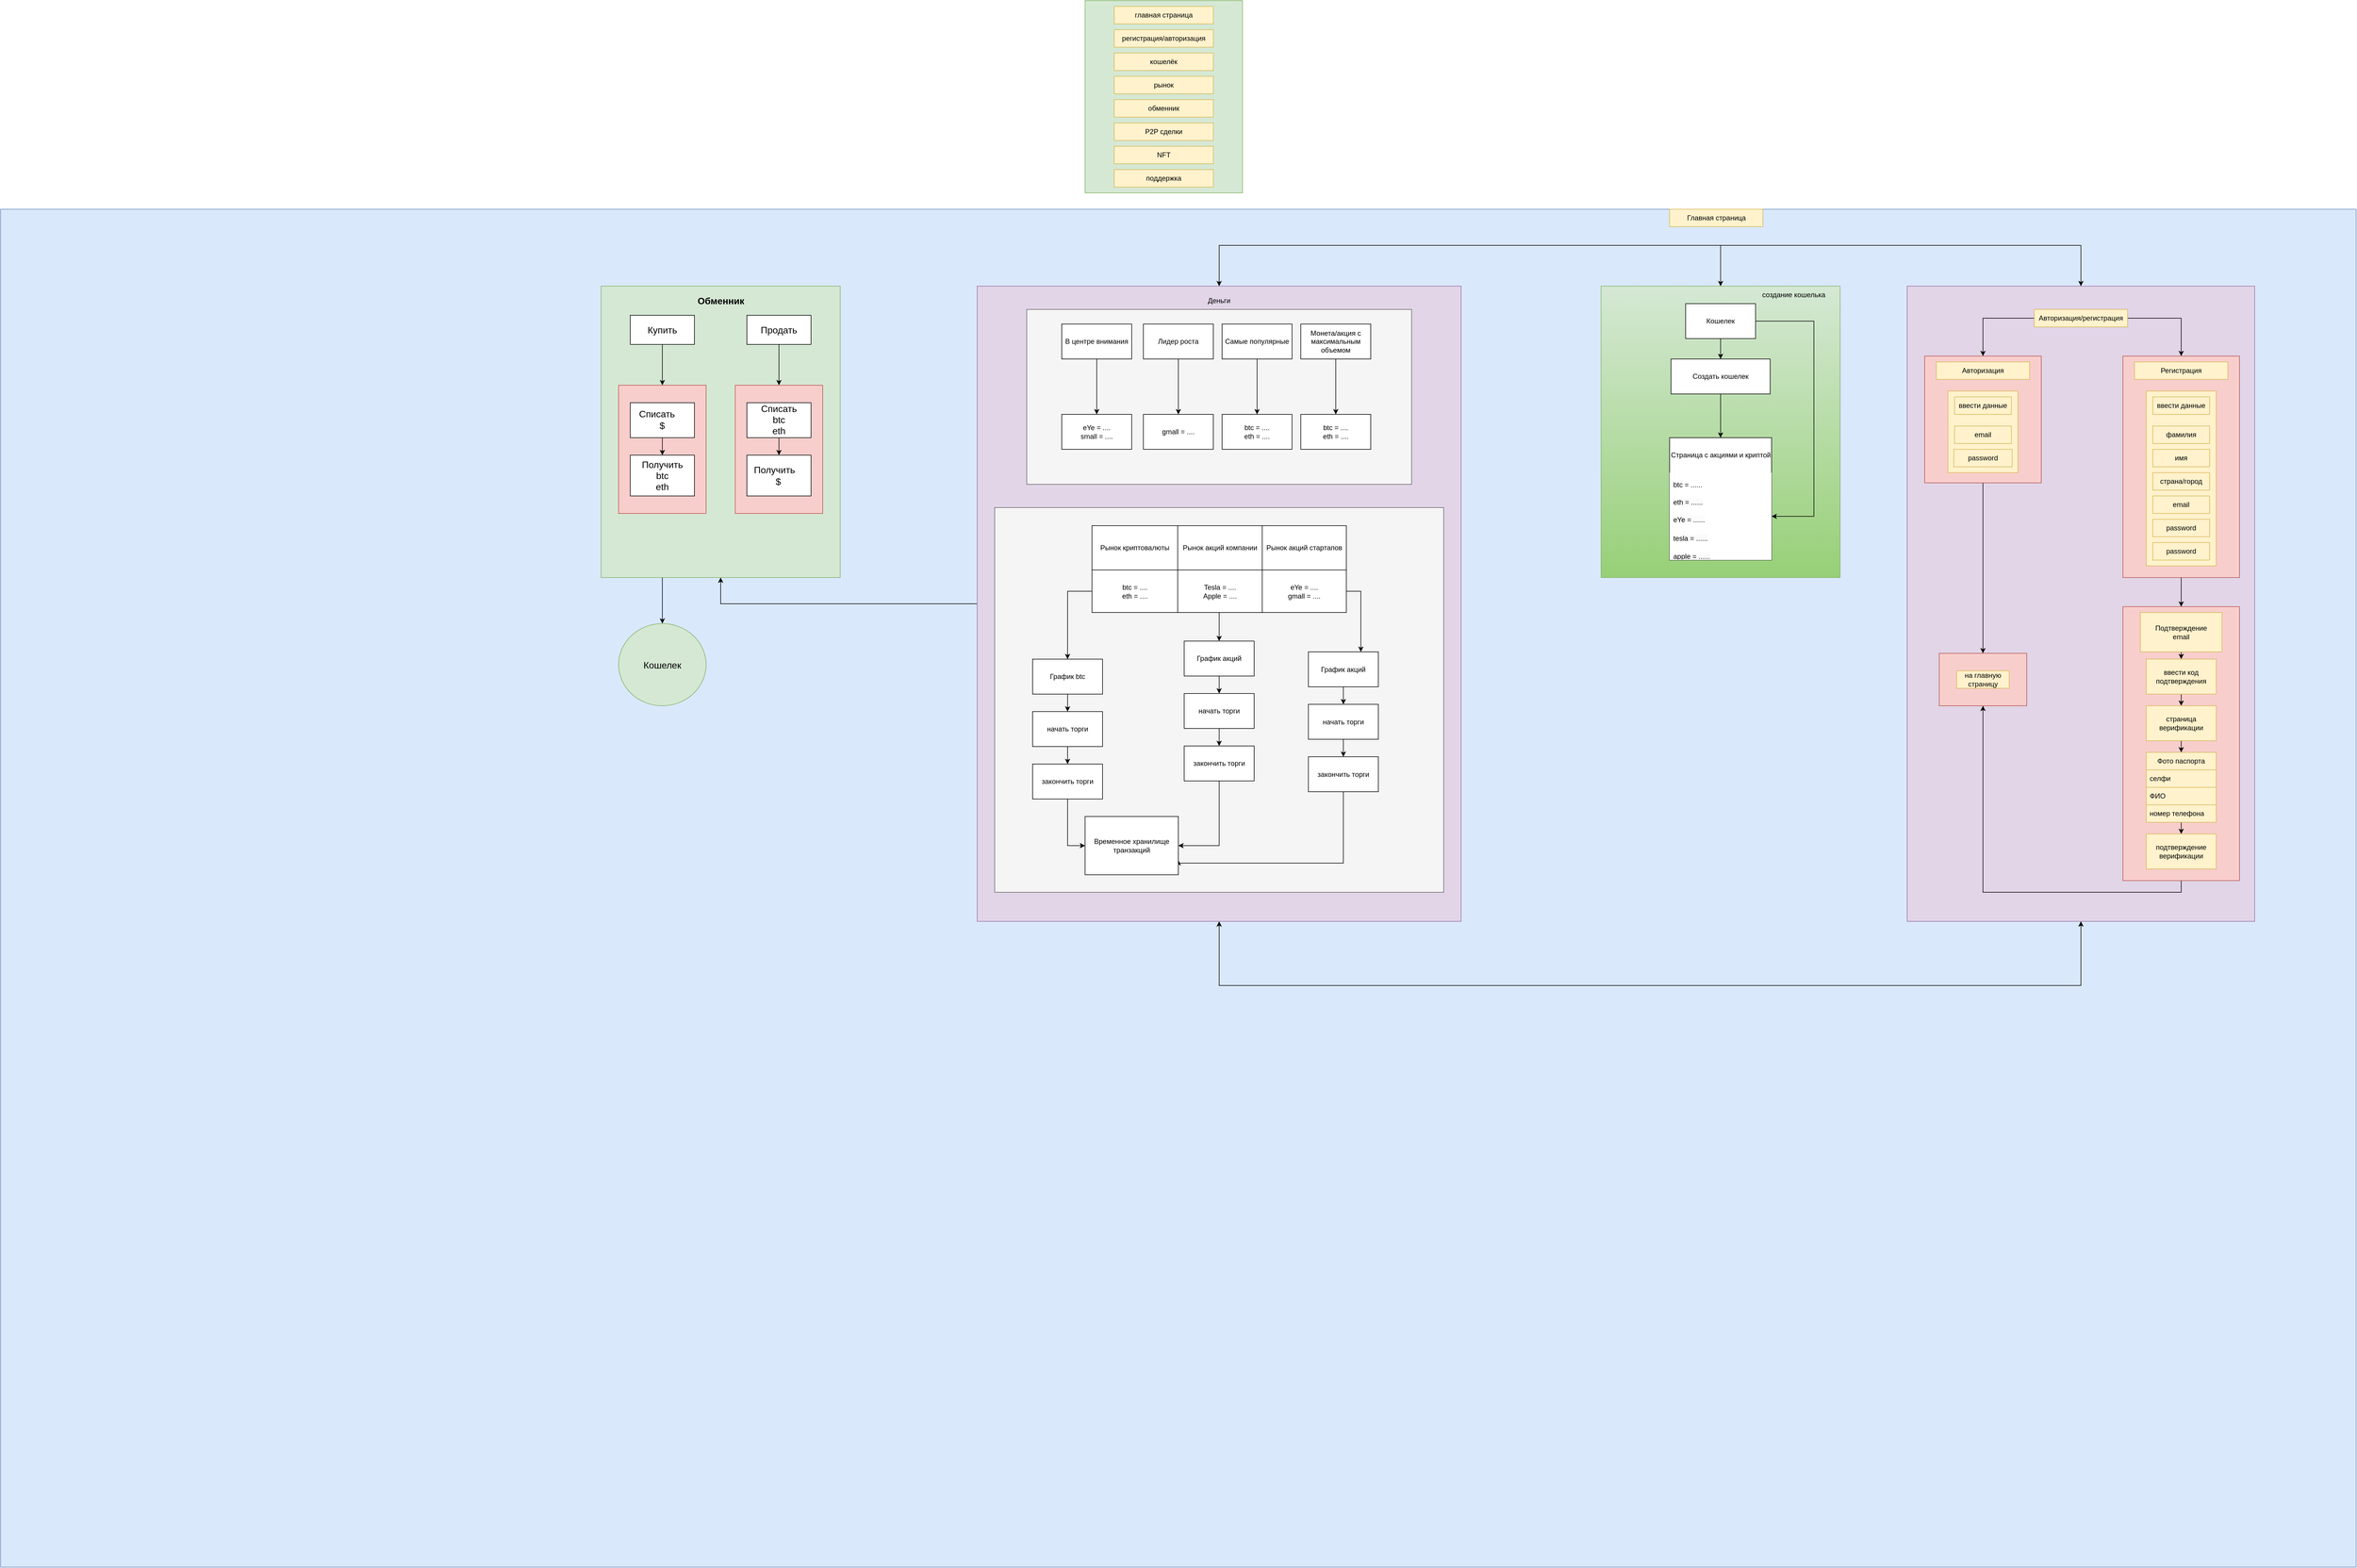 <mxfile version="20.8.3" type="github">
  <diagram id="_3_pIXkezDL_m9sIujSu" name="Страница 1">
    <mxGraphModel dx="3274" dy="1713" grid="1" gridSize="10" guides="1" tooltips="1" connect="1" arrows="1" fold="1" page="1" pageScale="1" pageWidth="827" pageHeight="1169" math="0" shadow="0">
      <root>
        <mxCell id="0" />
        <mxCell id="1" parent="0" />
        <mxCell id="JYF0FqFIY5jHWDaa28IL-1" value="" style="rounded=0;whiteSpace=wrap;html=1;fillColor=#d5e8d4;strokeColor=#82b366;" vertex="1" parent="1">
          <mxGeometry x="30" y="-350" width="270" height="330" as="geometry" />
        </mxCell>
        <mxCell id="JYF0FqFIY5jHWDaa28IL-2" value="" style="rounded=0;whiteSpace=wrap;html=1;fillColor=#fff2cc;strokeColor=#d6b656;" vertex="1" parent="1">
          <mxGeometry x="80" y="-340" width="170" height="30" as="geometry" />
        </mxCell>
        <mxCell id="JYF0FqFIY5jHWDaa28IL-3" value="главная страница" style="text;html=1;align=center;verticalAlign=middle;whiteSpace=wrap;rounded=0;" vertex="1" parent="1">
          <mxGeometry x="110" y="-340" width="110" height="30" as="geometry" />
        </mxCell>
        <mxCell id="JYF0FqFIY5jHWDaa28IL-6" value="" style="rounded=0;whiteSpace=wrap;html=1;fillColor=#fff2cc;strokeColor=#d6b656;" vertex="1" parent="1">
          <mxGeometry x="80" y="-300" width="170" height="30" as="geometry" />
        </mxCell>
        <mxCell id="JYF0FqFIY5jHWDaa28IL-7" value="регистрация/авторизация" style="text;html=1;align=center;verticalAlign=middle;whiteSpace=wrap;rounded=0;" vertex="1" parent="1">
          <mxGeometry x="90" y="-300" width="150" height="30" as="geometry" />
        </mxCell>
        <mxCell id="JYF0FqFIY5jHWDaa28IL-8" value="" style="rounded=0;whiteSpace=wrap;html=1;fillColor=#fff2cc;strokeColor=#d6b656;" vertex="1" parent="1">
          <mxGeometry x="80" y="-260" width="170" height="30" as="geometry" />
        </mxCell>
        <mxCell id="JYF0FqFIY5jHWDaa28IL-9" value="кошелёк" style="text;html=1;align=center;verticalAlign=middle;whiteSpace=wrap;rounded=0;" vertex="1" parent="1">
          <mxGeometry x="110" y="-260" width="110" height="30" as="geometry" />
        </mxCell>
        <mxCell id="JYF0FqFIY5jHWDaa28IL-10" value="" style="rounded=0;whiteSpace=wrap;html=1;fillColor=#fff2cc;strokeColor=#d6b656;" vertex="1" parent="1">
          <mxGeometry x="80" y="-220" width="170" height="30" as="geometry" />
        </mxCell>
        <mxCell id="JYF0FqFIY5jHWDaa28IL-11" value="рынок" style="text;html=1;align=center;verticalAlign=middle;whiteSpace=wrap;rounded=0;" vertex="1" parent="1">
          <mxGeometry x="110" y="-220" width="110" height="30" as="geometry" />
        </mxCell>
        <mxCell id="JYF0FqFIY5jHWDaa28IL-12" value="" style="rounded=0;whiteSpace=wrap;html=1;fillColor=#fff2cc;strokeColor=#d6b656;" vertex="1" parent="1">
          <mxGeometry x="80" y="-180" width="170" height="30" as="geometry" />
        </mxCell>
        <mxCell id="JYF0FqFIY5jHWDaa28IL-13" value="обменник" style="text;html=1;align=center;verticalAlign=middle;whiteSpace=wrap;rounded=0;" vertex="1" parent="1">
          <mxGeometry x="110" y="-180" width="110" height="30" as="geometry" />
        </mxCell>
        <mxCell id="JYF0FqFIY5jHWDaa28IL-14" value="" style="rounded=0;whiteSpace=wrap;html=1;fillColor=#fff2cc;strokeColor=#d6b656;" vertex="1" parent="1">
          <mxGeometry x="80" y="-140" width="170" height="30" as="geometry" />
        </mxCell>
        <mxCell id="JYF0FqFIY5jHWDaa28IL-15" value="P2P сделки" style="text;html=1;align=center;verticalAlign=middle;whiteSpace=wrap;rounded=0;" vertex="1" parent="1">
          <mxGeometry x="110" y="-140" width="110" height="30" as="geometry" />
        </mxCell>
        <mxCell id="JYF0FqFIY5jHWDaa28IL-16" value="" style="rounded=0;whiteSpace=wrap;html=1;fillColor=#fff2cc;strokeColor=#d6b656;" vertex="1" parent="1">
          <mxGeometry x="80" y="-100" width="170" height="30" as="geometry" />
        </mxCell>
        <mxCell id="JYF0FqFIY5jHWDaa28IL-17" value="NFT" style="text;html=1;align=center;verticalAlign=middle;whiteSpace=wrap;rounded=0;" vertex="1" parent="1">
          <mxGeometry x="110" y="-100" width="110" height="30" as="geometry" />
        </mxCell>
        <mxCell id="JYF0FqFIY5jHWDaa28IL-18" value="" style="rounded=0;whiteSpace=wrap;html=1;fillColor=#fff2cc;strokeColor=#d6b656;" vertex="1" parent="1">
          <mxGeometry x="80" y="-60" width="170" height="30" as="geometry" />
        </mxCell>
        <mxCell id="JYF0FqFIY5jHWDaa28IL-19" value="поддержка" style="text;html=1;align=center;verticalAlign=middle;whiteSpace=wrap;rounded=0;" vertex="1" parent="1">
          <mxGeometry x="110" y="-60" width="110" height="30" as="geometry" />
        </mxCell>
        <mxCell id="JYF0FqFIY5jHWDaa28IL-20" value="" style="rounded=0;whiteSpace=wrap;html=1;fillColor=#dae8fc;strokeColor=#6c8ebf;movable=1;resizable=1;rotatable=1;deletable=1;editable=1;connectable=1;" vertex="1" parent="1">
          <mxGeometry x="-1830" y="8" width="4040" height="2330" as="geometry" />
        </mxCell>
        <mxCell id="JYF0FqFIY5jHWDaa28IL-21" value="Главная страница" style="text;html=1;strokeColor=#d6b656;fillColor=#fff2cc;align=center;verticalAlign=middle;whiteSpace=wrap;rounded=0;" vertex="1" parent="1">
          <mxGeometry x="1032.5" y="8" width="160" height="30" as="geometry" />
        </mxCell>
        <mxCell id="JYF0FqFIY5jHWDaa28IL-171" style="edgeStyle=orthogonalEdgeStyle;rounded=0;orthogonalLoop=1;jettySize=auto;html=1;entryX=0.5;entryY=1;entryDx=0;entryDy=0;exitX=0.5;exitY=1;exitDx=0;exitDy=0;" edge="1" parent="1" source="JYF0FqFIY5jHWDaa28IL-22" target="JYF0FqFIY5jHWDaa28IL-105">
          <mxGeometry relative="1" as="geometry">
            <Array as="points">
              <mxPoint x="1738" y="1340" />
              <mxPoint x="260" y="1340" />
            </Array>
          </mxGeometry>
        </mxCell>
        <mxCell id="JYF0FqFIY5jHWDaa28IL-22" value="" style="rounded=0;whiteSpace=wrap;html=1;fillColor=#e1d5e7;strokeColor=#9673a6;" vertex="1" parent="1">
          <mxGeometry x="1440" y="140" width="596" height="1090" as="geometry" />
        </mxCell>
        <mxCell id="JYF0FqFIY5jHWDaa28IL-32" style="edgeStyle=orthogonalEdgeStyle;rounded=0;orthogonalLoop=1;jettySize=auto;html=1;exitX=0;exitY=0.5;exitDx=0;exitDy=0;" edge="1" parent="1" source="JYF0FqFIY5jHWDaa28IL-23" target="JYF0FqFIY5jHWDaa28IL-24">
          <mxGeometry relative="1" as="geometry" />
        </mxCell>
        <mxCell id="JYF0FqFIY5jHWDaa28IL-47" style="edgeStyle=orthogonalEdgeStyle;rounded=0;orthogonalLoop=1;jettySize=auto;html=1;entryX=0.5;entryY=0;entryDx=0;entryDy=0;exitX=1;exitY=0.5;exitDx=0;exitDy=0;" edge="1" parent="1" source="JYF0FqFIY5jHWDaa28IL-23" target="JYF0FqFIY5jHWDaa28IL-36">
          <mxGeometry relative="1" as="geometry" />
        </mxCell>
        <mxCell id="JYF0FqFIY5jHWDaa28IL-23" value="Авторизация/регистрация" style="text;html=1;strokeColor=#d6b656;fillColor=#fff2cc;align=center;verticalAlign=middle;whiteSpace=wrap;rounded=0;" vertex="1" parent="1">
          <mxGeometry x="1658" y="180" width="160" height="30" as="geometry" />
        </mxCell>
        <mxCell id="JYF0FqFIY5jHWDaa28IL-31" value="" style="edgeStyle=orthogonalEdgeStyle;rounded=0;orthogonalLoop=1;jettySize=auto;html=1;" edge="1" parent="1" source="JYF0FqFIY5jHWDaa28IL-24" target="JYF0FqFIY5jHWDaa28IL-28">
          <mxGeometry relative="1" as="geometry" />
        </mxCell>
        <mxCell id="JYF0FqFIY5jHWDaa28IL-24" value="" style="rounded=0;whiteSpace=wrap;html=1;fillColor=#f8cecc;strokeColor=#b85450;" vertex="1" parent="1">
          <mxGeometry x="1470" y="260" width="200" height="217.5" as="geometry" />
        </mxCell>
        <mxCell id="JYF0FqFIY5jHWDaa28IL-25" value="Авторизация" style="text;html=1;strokeColor=#d6b656;fillColor=#fff2cc;align=center;verticalAlign=middle;whiteSpace=wrap;rounded=0;" vertex="1" parent="1">
          <mxGeometry x="1490" y="270" width="160" height="30" as="geometry" />
        </mxCell>
        <mxCell id="JYF0FqFIY5jHWDaa28IL-28" value="" style="rounded=0;whiteSpace=wrap;html=1;fillColor=#f8cecc;strokeColor=#b85450;" vertex="1" parent="1">
          <mxGeometry x="1495" y="770" width="150" height="90" as="geometry" />
        </mxCell>
        <mxCell id="JYF0FqFIY5jHWDaa28IL-30" value="на главную страницу" style="text;html=1;strokeColor=#d6b656;fillColor=#fff2cc;align=center;verticalAlign=middle;whiteSpace=wrap;rounded=0;" vertex="1" parent="1">
          <mxGeometry x="1525" y="800" width="90" height="30" as="geometry" />
        </mxCell>
        <mxCell id="JYF0FqFIY5jHWDaa28IL-33" value="" style="rounded=0;whiteSpace=wrap;html=1;fillColor=#fff2cc;strokeColor=#d6b656;" vertex="1" parent="1">
          <mxGeometry x="1510" y="320" width="120" height="140" as="geometry" />
        </mxCell>
        <mxCell id="JYF0FqFIY5jHWDaa28IL-26" value="email" style="text;html=1;strokeColor=#d6b656;fillColor=#fff2cc;align=center;verticalAlign=middle;whiteSpace=wrap;rounded=0;" vertex="1" parent="1">
          <mxGeometry x="1521.25" y="380" width="97.5" height="30" as="geometry" />
        </mxCell>
        <mxCell id="JYF0FqFIY5jHWDaa28IL-27" value="password" style="text;html=1;strokeColor=#d6b656;fillColor=#fff2cc;align=center;verticalAlign=middle;whiteSpace=wrap;rounded=0;" vertex="1" parent="1">
          <mxGeometry x="1520" y="420" width="100" height="30" as="geometry" />
        </mxCell>
        <mxCell id="JYF0FqFIY5jHWDaa28IL-34" value="ввести данные" style="text;html=1;strokeColor=#d6b656;fillColor=#fff2cc;align=center;verticalAlign=middle;whiteSpace=wrap;rounded=0;" vertex="1" parent="1">
          <mxGeometry x="1521.25" y="330" width="97.5" height="30" as="geometry" />
        </mxCell>
        <mxCell id="JYF0FqFIY5jHWDaa28IL-46" style="edgeStyle=orthogonalEdgeStyle;rounded=0;orthogonalLoop=1;jettySize=auto;html=1;entryX=0.5;entryY=0;entryDx=0;entryDy=0;exitX=0.5;exitY=1;exitDx=0;exitDy=0;" edge="1" parent="1" source="JYF0FqFIY5jHWDaa28IL-36" target="JYF0FqFIY5jHWDaa28IL-49">
          <mxGeometry relative="1" as="geometry">
            <mxPoint x="1800" y="450" as="sourcePoint" />
          </mxGeometry>
        </mxCell>
        <mxCell id="JYF0FqFIY5jHWDaa28IL-36" value="" style="rounded=0;whiteSpace=wrap;html=1;fillColor=#f8cecc;strokeColor=#b85450;" vertex="1" parent="1">
          <mxGeometry x="1810" y="260" width="200" height="380" as="geometry" />
        </mxCell>
        <mxCell id="JYF0FqFIY5jHWDaa28IL-37" value="Регистрация" style="text;html=1;strokeColor=#d6b656;fillColor=#fff2cc;align=center;verticalAlign=middle;whiteSpace=wrap;rounded=0;" vertex="1" parent="1">
          <mxGeometry x="1830" y="270" width="160" height="30" as="geometry" />
        </mxCell>
        <mxCell id="JYF0FqFIY5jHWDaa28IL-38" value="" style="rounded=0;whiteSpace=wrap;html=1;fillColor=#fff2cc;strokeColor=#d6b656;" vertex="1" parent="1">
          <mxGeometry x="1850" y="320" width="120" height="300" as="geometry" />
        </mxCell>
        <mxCell id="JYF0FqFIY5jHWDaa28IL-39" value="ввести данные" style="text;html=1;strokeColor=#d6b656;fillColor=#fff2cc;align=center;verticalAlign=middle;whiteSpace=wrap;rounded=0;" vertex="1" parent="1">
          <mxGeometry x="1861.25" y="330" width="97.5" height="30" as="geometry" />
        </mxCell>
        <mxCell id="JYF0FqFIY5jHWDaa28IL-40" value="фамилия" style="text;html=1;strokeColor=#d6b656;fillColor=#fff2cc;align=center;verticalAlign=middle;whiteSpace=wrap;rounded=0;" vertex="1" parent="1">
          <mxGeometry x="1861.25" y="380" width="97.5" height="30" as="geometry" />
        </mxCell>
        <mxCell id="JYF0FqFIY5jHWDaa28IL-41" value="имя" style="text;html=1;strokeColor=#d6b656;fillColor=#fff2cc;align=center;verticalAlign=middle;whiteSpace=wrap;rounded=0;" vertex="1" parent="1">
          <mxGeometry x="1861.25" y="420" width="97.5" height="30" as="geometry" />
        </mxCell>
        <mxCell id="JYF0FqFIY5jHWDaa28IL-42" value="страна/город" style="text;html=1;strokeColor=#d6b656;fillColor=#fff2cc;align=center;verticalAlign=middle;whiteSpace=wrap;rounded=0;" vertex="1" parent="1">
          <mxGeometry x="1861.25" y="460" width="97.5" height="30" as="geometry" />
        </mxCell>
        <mxCell id="JYF0FqFIY5jHWDaa28IL-43" value="email" style="text;html=1;strokeColor=#d6b656;fillColor=#fff2cc;align=center;verticalAlign=middle;whiteSpace=wrap;rounded=0;" vertex="1" parent="1">
          <mxGeometry x="1861.25" y="500" width="97.5" height="30" as="geometry" />
        </mxCell>
        <mxCell id="JYF0FqFIY5jHWDaa28IL-44" value="password" style="text;html=1;strokeColor=#d6b656;fillColor=#fff2cc;align=center;verticalAlign=middle;whiteSpace=wrap;rounded=0;" vertex="1" parent="1">
          <mxGeometry x="1861.25" y="540" width="97.5" height="30" as="geometry" />
        </mxCell>
        <mxCell id="JYF0FqFIY5jHWDaa28IL-45" value="password" style="text;html=1;strokeColor=#d6b656;fillColor=#fff2cc;align=center;verticalAlign=middle;whiteSpace=wrap;rounded=0;" vertex="1" parent="1">
          <mxGeometry x="1861.25" y="580" width="97.5" height="30" as="geometry" />
        </mxCell>
        <mxCell id="JYF0FqFIY5jHWDaa28IL-48" style="edgeStyle=orthogonalEdgeStyle;rounded=0;orthogonalLoop=1;jettySize=auto;html=1;exitX=0.5;exitY=0;exitDx=0;exitDy=0;" edge="1" parent="1" source="JYF0FqFIY5jHWDaa28IL-70">
          <mxGeometry relative="1" as="geometry">
            <mxPoint x="1738" y="140" as="targetPoint" />
            <Array as="points">
              <mxPoint x="1120" y="70" />
              <mxPoint x="1738" y="70" />
            </Array>
          </mxGeometry>
        </mxCell>
        <mxCell id="JYF0FqFIY5jHWDaa28IL-67" style="edgeStyle=orthogonalEdgeStyle;rounded=0;orthogonalLoop=1;jettySize=auto;html=1;exitX=0.5;exitY=1;exitDx=0;exitDy=0;entryX=0.5;entryY=1;entryDx=0;entryDy=0;" edge="1" parent="1" source="JYF0FqFIY5jHWDaa28IL-49" target="JYF0FqFIY5jHWDaa28IL-28">
          <mxGeometry relative="1" as="geometry" />
        </mxCell>
        <mxCell id="JYF0FqFIY5jHWDaa28IL-49" value="" style="rounded=0;whiteSpace=wrap;html=1;fillColor=#f8cecc;strokeColor=#b85450;" vertex="1" parent="1">
          <mxGeometry x="1810" y="690" width="200" height="470" as="geometry" />
        </mxCell>
        <mxCell id="JYF0FqFIY5jHWDaa28IL-56" style="edgeStyle=orthogonalEdgeStyle;rounded=0;orthogonalLoop=1;jettySize=auto;html=1;exitX=0.5;exitY=1;exitDx=0;exitDy=0;entryX=0.5;entryY=0;entryDx=0;entryDy=0;" edge="1" parent="1" source="JYF0FqFIY5jHWDaa28IL-50" target="JYF0FqFIY5jHWDaa28IL-52">
          <mxGeometry relative="1" as="geometry" />
        </mxCell>
        <mxCell id="JYF0FqFIY5jHWDaa28IL-50" value="" style="rounded=0;whiteSpace=wrap;html=1;fillColor=#fff2cc;strokeColor=#d6b656;" vertex="1" parent="1">
          <mxGeometry x="1840" y="700" width="140" height="67.5" as="geometry" />
        </mxCell>
        <mxCell id="JYF0FqFIY5jHWDaa28IL-57" style="edgeStyle=orthogonalEdgeStyle;rounded=0;orthogonalLoop=1;jettySize=auto;html=1;exitX=0.5;exitY=1;exitDx=0;exitDy=0;entryX=0.5;entryY=0;entryDx=0;entryDy=0;" edge="1" parent="1" source="JYF0FqFIY5jHWDaa28IL-52" target="JYF0FqFIY5jHWDaa28IL-53">
          <mxGeometry relative="1" as="geometry" />
        </mxCell>
        <mxCell id="JYF0FqFIY5jHWDaa28IL-52" value="ввести код подтверждения" style="rounded=0;whiteSpace=wrap;html=1;fillColor=#fff2cc;strokeColor=#d6b656;" vertex="1" parent="1">
          <mxGeometry x="1850" y="780" width="120" height="60" as="geometry" />
        </mxCell>
        <mxCell id="JYF0FqFIY5jHWDaa28IL-63" style="edgeStyle=orthogonalEdgeStyle;rounded=0;orthogonalLoop=1;jettySize=auto;html=1;exitX=0.5;exitY=1;exitDx=0;exitDy=0;entryX=0.5;entryY=0;entryDx=0;entryDy=0;" edge="1" parent="1" source="JYF0FqFIY5jHWDaa28IL-53">
          <mxGeometry relative="1" as="geometry">
            <mxPoint x="1910" y="940" as="targetPoint" />
          </mxGeometry>
        </mxCell>
        <mxCell id="JYF0FqFIY5jHWDaa28IL-53" value="страница верификации" style="rounded=0;whiteSpace=wrap;html=1;fillColor=#fff2cc;strokeColor=#d6b656;" vertex="1" parent="1">
          <mxGeometry x="1850" y="860" width="120" height="60" as="geometry" />
        </mxCell>
        <mxCell id="JYF0FqFIY5jHWDaa28IL-54" value="Подтверждение email" style="text;html=1;strokeColor=none;fillColor=none;align=center;verticalAlign=middle;whiteSpace=wrap;rounded=0;" vertex="1" parent="1">
          <mxGeometry x="1880" y="719" width="60" height="30" as="geometry" />
        </mxCell>
        <mxCell id="JYF0FqFIY5jHWDaa28IL-68" style="edgeStyle=orthogonalEdgeStyle;rounded=0;orthogonalLoop=1;jettySize=auto;html=1;exitX=0.5;exitY=1;exitDx=0;exitDy=0;entryX=0.5;entryY=0;entryDx=0;entryDy=0;" edge="1" parent="1" source="JYF0FqFIY5jHWDaa28IL-59" target="JYF0FqFIY5jHWDaa28IL-66">
          <mxGeometry relative="1" as="geometry" />
        </mxCell>
        <mxCell id="JYF0FqFIY5jHWDaa28IL-59" value="Фото паспорта" style="swimlane;fontStyle=0;childLayout=stackLayout;horizontal=1;startSize=30;horizontalStack=0;resizeParent=1;resizeParentMax=0;resizeLast=0;collapsible=1;marginBottom=0;whiteSpace=wrap;html=1;fillColor=#fff2cc;strokeColor=#d6b656;" vertex="1" parent="1">
          <mxGeometry x="1850" y="940" width="120" height="120" as="geometry" />
        </mxCell>
        <mxCell id="JYF0FqFIY5jHWDaa28IL-60" value="селфи" style="text;strokeColor=#d6b656;fillColor=#fff2cc;align=left;verticalAlign=middle;spacingLeft=4;spacingRight=4;overflow=hidden;points=[[0,0.5],[1,0.5]];portConstraint=eastwest;rotatable=0;whiteSpace=wrap;html=1;" vertex="1" parent="JYF0FqFIY5jHWDaa28IL-59">
          <mxGeometry y="30" width="120" height="30" as="geometry" />
        </mxCell>
        <mxCell id="JYF0FqFIY5jHWDaa28IL-61" value="ФИО" style="text;strokeColor=#d6b656;fillColor=#fff2cc;align=left;verticalAlign=middle;spacingLeft=4;spacingRight=4;overflow=hidden;points=[[0,0.5],[1,0.5]];portConstraint=eastwest;rotatable=0;whiteSpace=wrap;html=1;" vertex="1" parent="JYF0FqFIY5jHWDaa28IL-59">
          <mxGeometry y="60" width="120" height="30" as="geometry" />
        </mxCell>
        <mxCell id="JYF0FqFIY5jHWDaa28IL-62" value="номер телефона" style="text;strokeColor=#d6b656;fillColor=#fff2cc;align=left;verticalAlign=middle;spacingLeft=4;spacingRight=4;overflow=hidden;points=[[0,0.5],[1,0.5]];portConstraint=eastwest;rotatable=0;whiteSpace=wrap;html=1;" vertex="1" parent="JYF0FqFIY5jHWDaa28IL-59">
          <mxGeometry y="90" width="120" height="30" as="geometry" />
        </mxCell>
        <mxCell id="JYF0FqFIY5jHWDaa28IL-66" value="подтверждение верификации" style="rounded=0;whiteSpace=wrap;html=1;fillColor=#fff2cc;strokeColor=#d6b656;" vertex="1" parent="1">
          <mxGeometry x="1850" y="1080" width="120" height="60" as="geometry" />
        </mxCell>
        <mxCell id="JYF0FqFIY5jHWDaa28IL-168" style="edgeStyle=orthogonalEdgeStyle;rounded=0;orthogonalLoop=1;jettySize=auto;html=1;entryX=0.5;entryY=0;entryDx=0;entryDy=0;exitX=0.5;exitY=0;exitDx=0;exitDy=0;" edge="1" parent="1" source="JYF0FqFIY5jHWDaa28IL-70" target="JYF0FqFIY5jHWDaa28IL-105">
          <mxGeometry relative="1" as="geometry">
            <Array as="points">
              <mxPoint x="1120" y="70" />
              <mxPoint x="260" y="70" />
            </Array>
          </mxGeometry>
        </mxCell>
        <mxCell id="JYF0FqFIY5jHWDaa28IL-70" value="" style="rounded=0;whiteSpace=wrap;html=1;fillColor=#d5e8d4;strokeColor=#82b366;gradientColor=#97d077;glass=0;" vertex="1" parent="1">
          <mxGeometry x="915" y="140" width="410" height="500" as="geometry" />
        </mxCell>
        <mxCell id="JYF0FqFIY5jHWDaa28IL-91" style="edgeStyle=orthogonalEdgeStyle;rounded=0;orthogonalLoop=1;jettySize=auto;html=1;entryX=0.5;entryY=0;entryDx=0;entryDy=0;" edge="1" parent="1" source="JYF0FqFIY5jHWDaa28IL-71" target="JYF0FqFIY5jHWDaa28IL-72">
          <mxGeometry relative="1" as="geometry" />
        </mxCell>
        <mxCell id="JYF0FqFIY5jHWDaa28IL-96" style="edgeStyle=orthogonalEdgeStyle;rounded=0;orthogonalLoop=1;jettySize=auto;html=1;entryX=1;entryY=0.5;entryDx=0;entryDy=0;" edge="1" parent="1" source="JYF0FqFIY5jHWDaa28IL-71" target="JYF0FqFIY5jHWDaa28IL-83">
          <mxGeometry relative="1" as="geometry">
            <Array as="points">
              <mxPoint x="1280" y="200" />
              <mxPoint x="1280" y="535" />
            </Array>
          </mxGeometry>
        </mxCell>
        <mxCell id="JYF0FqFIY5jHWDaa28IL-71" value="Кошелек" style="rounded=0;whiteSpace=wrap;html=1;" vertex="1" parent="1">
          <mxGeometry x="1060" y="170" width="120" height="60" as="geometry" />
        </mxCell>
        <mxCell id="JYF0FqFIY5jHWDaa28IL-92" style="edgeStyle=orthogonalEdgeStyle;rounded=0;orthogonalLoop=1;jettySize=auto;html=1;" edge="1" parent="1" source="JYF0FqFIY5jHWDaa28IL-72" target="JYF0FqFIY5jHWDaa28IL-74">
          <mxGeometry relative="1" as="geometry" />
        </mxCell>
        <mxCell id="JYF0FqFIY5jHWDaa28IL-72" value="Создать кошелек" style="rounded=0;whiteSpace=wrap;html=1;" vertex="1" parent="1">
          <mxGeometry x="1035" y="265" width="170" height="60" as="geometry" />
        </mxCell>
        <mxCell id="JYF0FqFIY5jHWDaa28IL-74" value="Страница с акциями и криптой" style="swimlane;fontStyle=0;childLayout=stackLayout;horizontal=1;startSize=60;horizontalStack=0;resizeParent=1;resizeParentMax=0;resizeLast=0;collapsible=1;marginBottom=0;whiteSpace=wrap;html=1;rounded=0;shadow=0;glass=0;swimlaneLine=0;" vertex="1" parent="1">
          <mxGeometry x="1032.5" y="400" width="175" height="210" as="geometry">
            <mxRectangle x="1032.5" y="400" width="60" height="30" as="alternateBounds" />
          </mxGeometry>
        </mxCell>
        <mxCell id="JYF0FqFIY5jHWDaa28IL-75" value="btc = ......" style="text;align=left;verticalAlign=bottom;spacingLeft=4;spacingRight=4;overflow=hidden;points=[[0,0.5],[1,0.5]];portConstraint=eastwest;rotatable=0;whiteSpace=wrap;html=1;fillColor=default;" vertex="1" parent="JYF0FqFIY5jHWDaa28IL-74">
          <mxGeometry y="60" width="175" height="30" as="geometry" />
        </mxCell>
        <mxCell id="JYF0FqFIY5jHWDaa28IL-84" value="&lt;span style=&quot;color: rgb(0, 0, 0); font-family: Helvetica; font-size: 12px; font-style: normal; font-variant-ligatures: normal; font-variant-caps: normal; font-weight: 400; letter-spacing: normal; orphans: 2; text-align: left; text-indent: 0px; text-transform: none; widows: 2; word-spacing: 0px; -webkit-text-stroke-width: 0px; background-color: rgb(251, 251, 251); text-decoration-thickness: initial; text-decoration-style: initial; text-decoration-color: initial; float: none; display: inline !important;&quot;&gt;eth = ......&lt;/span&gt;&lt;br&gt;" style="text;align=left;verticalAlign=bottom;spacingLeft=4;spacingRight=4;overflow=hidden;points=[[0,0.5],[1,0.5]];portConstraint=eastwest;rotatable=0;whiteSpace=wrap;html=1;fillColor=default;" vertex="1" parent="JYF0FqFIY5jHWDaa28IL-74">
          <mxGeometry y="90" width="175" height="30" as="geometry" />
        </mxCell>
        <mxCell id="JYF0FqFIY5jHWDaa28IL-83" value="&lt;span style=&quot;color: rgb(0, 0, 0); font-family: Helvetica; font-size: 12px; font-style: normal; font-variant-ligatures: normal; font-variant-caps: normal; font-weight: 400; letter-spacing: normal; orphans: 2; text-align: left; text-indent: 0px; text-transform: none; widows: 2; word-spacing: 0px; -webkit-text-stroke-width: 0px; background-color: rgb(251, 251, 251); text-decoration-thickness: initial; text-decoration-style: initial; text-decoration-color: initial; float: none; display: inline !important;&quot;&gt;eYe = ......&lt;/span&gt;" style="text;align=left;verticalAlign=bottom;spacingLeft=4;spacingRight=4;overflow=hidden;points=[[0,0.5],[1,0.5]];portConstraint=eastwest;rotatable=0;whiteSpace=wrap;html=1;fillColor=default;" vertex="1" parent="JYF0FqFIY5jHWDaa28IL-74">
          <mxGeometry y="120" width="175" height="30" as="geometry" />
        </mxCell>
        <mxCell id="JYF0FqFIY5jHWDaa28IL-77" value="&lt;br&gt;&lt;span style=&quot;color: rgb(0, 0, 0); font-family: Helvetica; font-size: 12px; font-style: normal; font-variant-ligatures: normal; font-variant-caps: normal; font-weight: 400; letter-spacing: normal; orphans: 2; text-align: left; text-indent: 0px; text-transform: none; widows: 2; word-spacing: 0px; -webkit-text-stroke-width: 0px; background-color: rgb(251, 251, 251); text-decoration-thickness: initial; text-decoration-style: initial; text-decoration-color: initial; float: none; display: inline !important;&quot;&gt;tesla = ......&lt;/span&gt;" style="text;align=left;verticalAlign=bottom;spacingLeft=4;spacingRight=4;overflow=hidden;points=[[0,0.5],[1,0.5]];portConstraint=eastwest;rotatable=0;whiteSpace=wrap;html=1;fillColor=default;" vertex="1" parent="JYF0FqFIY5jHWDaa28IL-74">
          <mxGeometry y="150" width="175" height="30" as="geometry" />
        </mxCell>
        <mxCell id="JYF0FqFIY5jHWDaa28IL-76" value="&lt;br&gt;&lt;span style=&quot;color: rgb(0, 0, 0); font-family: Helvetica; font-size: 12px; font-style: normal; font-variant-ligatures: normal; font-variant-caps: normal; font-weight: 400; letter-spacing: normal; orphans: 2; text-align: left; text-indent: 0px; text-transform: none; widows: 2; word-spacing: 0px; -webkit-text-stroke-width: 0px; background-color: rgb(251, 251, 251); text-decoration-thickness: initial; text-decoration-style: initial; text-decoration-color: initial; float: none; display: inline !important;&quot;&gt;apple = ......&lt;/span&gt;&lt;br&gt;" style="text;align=left;verticalAlign=middle;spacingLeft=4;spacingRight=4;overflow=hidden;points=[[0,0.5],[1,0.5]];portConstraint=eastwest;rotatable=0;whiteSpace=wrap;html=1;glass=0;fillColor=default;" vertex="1" parent="JYF0FqFIY5jHWDaa28IL-74">
          <mxGeometry y="180" width="175" height="30" as="geometry" />
        </mxCell>
        <mxCell id="JYF0FqFIY5jHWDaa28IL-97" value="создание кошелька" style="text;html=1;strokeColor=none;fillColor=none;align=center;verticalAlign=middle;whiteSpace=wrap;rounded=0;shadow=0;glass=0;sketch=0;" vertex="1" parent="1">
          <mxGeometry x="1166" y="140" width="159" height="30" as="geometry" />
        </mxCell>
        <mxCell id="JYF0FqFIY5jHWDaa28IL-176" style="edgeStyle=orthogonalEdgeStyle;rounded=0;orthogonalLoop=1;jettySize=auto;html=1;entryX=0.5;entryY=1;entryDx=0;entryDy=0;exitX=0.5;exitY=1;exitDx=0;exitDy=0;" edge="1" parent="1" source="JYF0FqFIY5jHWDaa28IL-105" target="JYF0FqFIY5jHWDaa28IL-22">
          <mxGeometry relative="1" as="geometry">
            <Array as="points">
              <mxPoint x="260" y="1340" />
              <mxPoint x="1738" y="1340" />
            </Array>
          </mxGeometry>
        </mxCell>
        <mxCell id="JYF0FqFIY5jHWDaa28IL-177" style="edgeStyle=orthogonalEdgeStyle;rounded=0;orthogonalLoop=1;jettySize=auto;html=1;entryX=0.5;entryY=0;entryDx=0;entryDy=0;exitX=0.5;exitY=0;exitDx=0;exitDy=0;" edge="1" parent="1" source="JYF0FqFIY5jHWDaa28IL-105" target="JYF0FqFIY5jHWDaa28IL-70">
          <mxGeometry relative="1" as="geometry">
            <Array as="points">
              <mxPoint x="260" y="70" />
              <mxPoint x="1120" y="70" />
            </Array>
          </mxGeometry>
        </mxCell>
        <mxCell id="JYF0FqFIY5jHWDaa28IL-193" style="edgeStyle=orthogonalEdgeStyle;rounded=0;orthogonalLoop=1;jettySize=auto;html=1;entryX=0.5;entryY=1;entryDx=0;entryDy=0;" edge="1" parent="1" source="JYF0FqFIY5jHWDaa28IL-105" target="JYF0FqFIY5jHWDaa28IL-178">
          <mxGeometry relative="1" as="geometry" />
        </mxCell>
        <mxCell id="JYF0FqFIY5jHWDaa28IL-105" value="" style="rounded=0;whiteSpace=wrap;html=1;fillColor=#e1d5e7;strokeColor=#9673a6;" vertex="1" parent="1">
          <mxGeometry x="-155" y="140" width="830" height="1090" as="geometry" />
        </mxCell>
        <mxCell id="JYF0FqFIY5jHWDaa28IL-106" value="" style="rounded=0;whiteSpace=wrap;html=1;shadow=0;glass=0;sketch=0;strokeColor=#666666;fillColor=#f5f5f5;fontColor=#333333;" vertex="1" parent="1">
          <mxGeometry x="-70" y="180" width="660" height="300" as="geometry" />
        </mxCell>
        <mxCell id="JYF0FqFIY5jHWDaa28IL-115" style="edgeStyle=orthogonalEdgeStyle;rounded=0;orthogonalLoop=1;jettySize=auto;html=1;entryX=0.5;entryY=0;entryDx=0;entryDy=0;" edge="1" parent="1" source="JYF0FqFIY5jHWDaa28IL-107" target="JYF0FqFIY5jHWDaa28IL-111">
          <mxGeometry relative="1" as="geometry" />
        </mxCell>
        <mxCell id="JYF0FqFIY5jHWDaa28IL-107" value="В центре внимания" style="rounded=0;whiteSpace=wrap;html=1;" vertex="1" parent="1">
          <mxGeometry x="-10" y="205" width="120" height="60" as="geometry" />
        </mxCell>
        <mxCell id="JYF0FqFIY5jHWDaa28IL-117" style="edgeStyle=orthogonalEdgeStyle;rounded=0;orthogonalLoop=1;jettySize=auto;html=1;exitX=0.5;exitY=1;exitDx=0;exitDy=0;entryX=0.5;entryY=0;entryDx=0;entryDy=0;" edge="1" parent="1" source="JYF0FqFIY5jHWDaa28IL-108" target="JYF0FqFIY5jHWDaa28IL-113">
          <mxGeometry relative="1" as="geometry" />
        </mxCell>
        <mxCell id="JYF0FqFIY5jHWDaa28IL-108" value="Самые популярные" style="rounded=0;whiteSpace=wrap;html=1;" vertex="1" parent="1">
          <mxGeometry x="265" y="205" width="120" height="60" as="geometry" />
        </mxCell>
        <mxCell id="JYF0FqFIY5jHWDaa28IL-118" style="edgeStyle=orthogonalEdgeStyle;rounded=0;orthogonalLoop=1;jettySize=auto;html=1;exitX=0.5;exitY=1;exitDx=0;exitDy=0;entryX=0.5;entryY=0;entryDx=0;entryDy=0;" edge="1" parent="1" source="JYF0FqFIY5jHWDaa28IL-109" target="JYF0FqFIY5jHWDaa28IL-114">
          <mxGeometry relative="1" as="geometry" />
        </mxCell>
        <mxCell id="JYF0FqFIY5jHWDaa28IL-109" value="Монета/акция с максимальным объемом" style="rounded=0;whiteSpace=wrap;html=1;" vertex="1" parent="1">
          <mxGeometry x="400" y="205" width="120" height="60" as="geometry" />
        </mxCell>
        <mxCell id="JYF0FqFIY5jHWDaa28IL-116" style="edgeStyle=orthogonalEdgeStyle;rounded=0;orthogonalLoop=1;jettySize=auto;html=1;exitX=0.5;exitY=1;exitDx=0;exitDy=0;entryX=0.5;entryY=0;entryDx=0;entryDy=0;" edge="1" parent="1" source="JYF0FqFIY5jHWDaa28IL-110" target="JYF0FqFIY5jHWDaa28IL-112">
          <mxGeometry relative="1" as="geometry" />
        </mxCell>
        <mxCell id="JYF0FqFIY5jHWDaa28IL-110" value="Лидер роста" style="rounded=0;whiteSpace=wrap;html=1;" vertex="1" parent="1">
          <mxGeometry x="130" y="205" width="120" height="60" as="geometry" />
        </mxCell>
        <mxCell id="JYF0FqFIY5jHWDaa28IL-111" value="eYe = ....&lt;br style=&quot;border-color: var(--border-color);&quot;&gt;small = ...." style="rounded=0;whiteSpace=wrap;html=1;" vertex="1" parent="1">
          <mxGeometry x="-10" y="360" width="120" height="60" as="geometry" />
        </mxCell>
        <mxCell id="JYF0FqFIY5jHWDaa28IL-112" value="gmall = ...." style="rounded=0;whiteSpace=wrap;html=1;" vertex="1" parent="1">
          <mxGeometry x="130" y="360" width="120" height="60" as="geometry" />
        </mxCell>
        <mxCell id="JYF0FqFIY5jHWDaa28IL-113" value="btc = ....&lt;br style=&quot;border-color: var(--border-color);&quot;&gt;eth = ...." style="rounded=0;whiteSpace=wrap;html=1;" vertex="1" parent="1">
          <mxGeometry x="265" y="360" width="120" height="60" as="geometry" />
        </mxCell>
        <mxCell id="JYF0FqFIY5jHWDaa28IL-114" value="btc = ....&lt;br style=&quot;border-color: var(--border-color);&quot;&gt;eth = ...." style="rounded=0;whiteSpace=wrap;html=1;" vertex="1" parent="1">
          <mxGeometry x="400" y="360" width="120" height="60" as="geometry" />
        </mxCell>
        <mxCell id="JYF0FqFIY5jHWDaa28IL-119" value="Деньги" style="text;html=1;strokeColor=none;fillColor=none;align=center;verticalAlign=middle;whiteSpace=wrap;rounded=0;shadow=0;glass=0;sketch=0;" vertex="1" parent="1">
          <mxGeometry x="230" y="150" width="60" height="30" as="geometry" />
        </mxCell>
        <mxCell id="JYF0FqFIY5jHWDaa28IL-156" style="edgeStyle=orthogonalEdgeStyle;rounded=0;orthogonalLoop=1;jettySize=auto;html=1;entryX=0.5;entryY=0;entryDx=0;entryDy=0;exitX=0.497;exitY=1;exitDx=0;exitDy=0;exitPerimeter=0;" edge="1" parent="1" source="JYF0FqFIY5jHWDaa28IL-138" target="JYF0FqFIY5jHWDaa28IL-150">
          <mxGeometry relative="1" as="geometry" />
        </mxCell>
        <mxCell id="JYF0FqFIY5jHWDaa28IL-121" value="" style="rounded=0;whiteSpace=wrap;html=1;shadow=0;glass=0;sketch=0;strokeColor=#666666;fillColor=#f5f5f5;fontColor=#333333;" vertex="1" parent="1">
          <mxGeometry x="-124.99" y="520" width="770" height="660" as="geometry" />
        </mxCell>
        <mxCell id="JYF0FqFIY5jHWDaa28IL-158" style="edgeStyle=orthogonalEdgeStyle;rounded=0;orthogonalLoop=1;jettySize=auto;html=1;entryX=0.5;entryY=0;entryDx=0;entryDy=0;" edge="1" parent="1" source="JYF0FqFIY5jHWDaa28IL-133" target="JYF0FqFIY5jHWDaa28IL-150">
          <mxGeometry relative="1" as="geometry" />
        </mxCell>
        <mxCell id="JYF0FqFIY5jHWDaa28IL-133" value="" style="shape=table;html=1;whiteSpace=wrap;startSize=0;container=1;collapsible=0;childLayout=tableLayout;rounded=0;shadow=0;glass=0;sketch=0;strokeColor=default;fillColor=default;gradientColor=none;" vertex="1" parent="1">
          <mxGeometry x="41.88" y="551" width="436.25" height="149" as="geometry" />
        </mxCell>
        <mxCell id="JYF0FqFIY5jHWDaa28IL-134" value="" style="shape=tableRow;horizontal=0;startSize=0;swimlaneHead=0;swimlaneBody=0;top=0;left=0;bottom=0;right=0;collapsible=0;dropTarget=0;fillColor=none;points=[[0,0.5],[1,0.5]];portConstraint=eastwest;rounded=0;shadow=0;glass=0;sketch=0;strokeColor=default;" vertex="1" parent="JYF0FqFIY5jHWDaa28IL-133">
          <mxGeometry width="436.25" height="76" as="geometry" />
        </mxCell>
        <mxCell id="JYF0FqFIY5jHWDaa28IL-135" value="Рынок криптовалюты" style="shape=partialRectangle;html=1;whiteSpace=wrap;connectable=0;fillColor=none;top=0;left=0;bottom=0;right=0;overflow=hidden;rounded=0;shadow=0;glass=0;sketch=0;strokeColor=default;" vertex="1" parent="JYF0FqFIY5jHWDaa28IL-134">
          <mxGeometry width="147" height="76" as="geometry">
            <mxRectangle width="147" height="76" as="alternateBounds" />
          </mxGeometry>
        </mxCell>
        <mxCell id="JYF0FqFIY5jHWDaa28IL-136" value="Рынок акций компании" style="shape=partialRectangle;html=1;whiteSpace=wrap;connectable=0;fillColor=none;top=0;left=0;bottom=0;right=0;overflow=hidden;rounded=0;shadow=0;glass=0;sketch=0;strokeColor=default;" vertex="1" parent="JYF0FqFIY5jHWDaa28IL-134">
          <mxGeometry x="147" width="145" height="76" as="geometry">
            <mxRectangle width="145" height="76" as="alternateBounds" />
          </mxGeometry>
        </mxCell>
        <mxCell id="JYF0FqFIY5jHWDaa28IL-137" value="Рынок акций стартапов" style="shape=partialRectangle;html=1;whiteSpace=wrap;connectable=0;fillColor=none;top=0;left=0;bottom=0;right=0;overflow=hidden;rounded=0;shadow=0;glass=0;sketch=0;strokeColor=default;" vertex="1" parent="JYF0FqFIY5jHWDaa28IL-134">
          <mxGeometry x="292" width="144" height="76" as="geometry">
            <mxRectangle width="144" height="76" as="alternateBounds" />
          </mxGeometry>
        </mxCell>
        <mxCell id="JYF0FqFIY5jHWDaa28IL-138" value="" style="shape=tableRow;horizontal=0;startSize=0;swimlaneHead=0;swimlaneBody=0;top=0;left=0;bottom=0;right=0;collapsible=0;dropTarget=0;fillColor=none;points=[[0,0.5],[1,0.5]];portConstraint=eastwest;rounded=0;shadow=0;glass=0;sketch=0;strokeColor=default;" vertex="1" parent="JYF0FqFIY5jHWDaa28IL-133">
          <mxGeometry y="76" width="436.25" height="73" as="geometry" />
        </mxCell>
        <mxCell id="JYF0FqFIY5jHWDaa28IL-139" value="btc = ....&lt;br&gt;eth = ...." style="shape=partialRectangle;html=1;whiteSpace=wrap;connectable=0;fillColor=none;top=0;left=0;bottom=0;right=0;overflow=hidden;rounded=0;shadow=0;glass=0;sketch=0;strokeColor=default;" vertex="1" parent="JYF0FqFIY5jHWDaa28IL-138">
          <mxGeometry width="147" height="73" as="geometry">
            <mxRectangle width="147" height="73" as="alternateBounds" />
          </mxGeometry>
        </mxCell>
        <mxCell id="JYF0FqFIY5jHWDaa28IL-140" value="Tesla = ....&lt;br style=&quot;border-color: var(--border-color);&quot;&gt;Apple = ...." style="shape=partialRectangle;html=1;whiteSpace=wrap;connectable=0;fillColor=none;top=0;left=0;bottom=0;right=0;overflow=hidden;rounded=0;shadow=0;glass=0;sketch=0;strokeColor=default;" vertex="1" parent="JYF0FqFIY5jHWDaa28IL-138">
          <mxGeometry x="147" width="145" height="73" as="geometry">
            <mxRectangle width="145" height="73" as="alternateBounds" />
          </mxGeometry>
        </mxCell>
        <mxCell id="JYF0FqFIY5jHWDaa28IL-141" value="eYe = ....&lt;br style=&quot;border-color: var(--border-color);&quot;&gt;gmall = ...." style="shape=partialRectangle;html=1;whiteSpace=wrap;connectable=0;fillColor=none;top=0;left=0;bottom=0;right=0;overflow=hidden;rounded=0;shadow=0;glass=0;sketch=0;strokeColor=default;" vertex="1" parent="JYF0FqFIY5jHWDaa28IL-138">
          <mxGeometry x="292" width="144" height="73" as="geometry">
            <mxRectangle width="144" height="73" as="alternateBounds" />
          </mxGeometry>
        </mxCell>
        <mxCell id="JYF0FqFIY5jHWDaa28IL-161" style="edgeStyle=orthogonalEdgeStyle;rounded=0;orthogonalLoop=1;jettySize=auto;html=1;entryX=0.5;entryY=0;entryDx=0;entryDy=0;" edge="1" parent="1" source="JYF0FqFIY5jHWDaa28IL-146" target="JYF0FqFIY5jHWDaa28IL-147">
          <mxGeometry relative="1" as="geometry" />
        </mxCell>
        <mxCell id="JYF0FqFIY5jHWDaa28IL-146" value="График btc" style="rounded=0;whiteSpace=wrap;html=1;shadow=0;glass=0;sketch=0;strokeColor=default;fillColor=default;gradientColor=none;" vertex="1" parent="1">
          <mxGeometry x="-60" y="780" width="120" height="60" as="geometry" />
        </mxCell>
        <mxCell id="JYF0FqFIY5jHWDaa28IL-162" style="edgeStyle=orthogonalEdgeStyle;rounded=0;orthogonalLoop=1;jettySize=auto;html=1;entryX=0.5;entryY=0;entryDx=0;entryDy=0;" edge="1" parent="1" source="JYF0FqFIY5jHWDaa28IL-147" target="JYF0FqFIY5jHWDaa28IL-148">
          <mxGeometry relative="1" as="geometry" />
        </mxCell>
        <mxCell id="JYF0FqFIY5jHWDaa28IL-147" value="начать торги" style="rounded=0;whiteSpace=wrap;html=1;shadow=0;glass=0;sketch=0;strokeColor=default;fillColor=default;gradientColor=none;" vertex="1" parent="1">
          <mxGeometry x="-60" y="870" width="120" height="60" as="geometry" />
        </mxCell>
        <mxCell id="JYF0FqFIY5jHWDaa28IL-173" style="edgeStyle=orthogonalEdgeStyle;rounded=0;orthogonalLoop=1;jettySize=auto;html=1;entryX=0;entryY=0.5;entryDx=0;entryDy=0;" edge="1" parent="1" source="JYF0FqFIY5jHWDaa28IL-148" target="JYF0FqFIY5jHWDaa28IL-172">
          <mxGeometry relative="1" as="geometry" />
        </mxCell>
        <mxCell id="JYF0FqFIY5jHWDaa28IL-148" value="закончить торги" style="rounded=0;whiteSpace=wrap;html=1;shadow=0;glass=0;sketch=0;strokeColor=default;fillColor=default;gradientColor=none;" vertex="1" parent="1">
          <mxGeometry x="-60" y="960" width="120" height="60" as="geometry" />
        </mxCell>
        <mxCell id="JYF0FqFIY5jHWDaa28IL-163" style="edgeStyle=orthogonalEdgeStyle;rounded=0;orthogonalLoop=1;jettySize=auto;html=1;entryX=0.5;entryY=0;entryDx=0;entryDy=0;" edge="1" parent="1" source="JYF0FqFIY5jHWDaa28IL-150" target="JYF0FqFIY5jHWDaa28IL-151">
          <mxGeometry relative="1" as="geometry" />
        </mxCell>
        <mxCell id="JYF0FqFIY5jHWDaa28IL-150" value="График акций" style="rounded=0;whiteSpace=wrap;html=1;shadow=0;glass=0;sketch=0;strokeColor=default;fillColor=default;gradientColor=none;" vertex="1" parent="1">
          <mxGeometry x="200" y="749" width="120" height="60" as="geometry" />
        </mxCell>
        <mxCell id="JYF0FqFIY5jHWDaa28IL-164" style="edgeStyle=orthogonalEdgeStyle;rounded=0;orthogonalLoop=1;jettySize=auto;html=1;entryX=0.5;entryY=0;entryDx=0;entryDy=0;" edge="1" parent="1" source="JYF0FqFIY5jHWDaa28IL-151" target="JYF0FqFIY5jHWDaa28IL-152">
          <mxGeometry relative="1" as="geometry" />
        </mxCell>
        <mxCell id="JYF0FqFIY5jHWDaa28IL-151" value="начать торги" style="rounded=0;whiteSpace=wrap;html=1;shadow=0;glass=0;sketch=0;strokeColor=default;fillColor=default;gradientColor=none;" vertex="1" parent="1">
          <mxGeometry x="200" y="839" width="120" height="60" as="geometry" />
        </mxCell>
        <mxCell id="JYF0FqFIY5jHWDaa28IL-174" style="edgeStyle=orthogonalEdgeStyle;rounded=0;orthogonalLoop=1;jettySize=auto;html=1;entryX=1;entryY=0.5;entryDx=0;entryDy=0;exitX=0.5;exitY=1;exitDx=0;exitDy=0;" edge="1" parent="1" source="JYF0FqFIY5jHWDaa28IL-152" target="JYF0FqFIY5jHWDaa28IL-172">
          <mxGeometry relative="1" as="geometry" />
        </mxCell>
        <mxCell id="JYF0FqFIY5jHWDaa28IL-152" value="закончить торги" style="rounded=0;whiteSpace=wrap;html=1;shadow=0;glass=0;sketch=0;strokeColor=default;fillColor=default;gradientColor=none;" vertex="1" parent="1">
          <mxGeometry x="200" y="929" width="120" height="60" as="geometry" />
        </mxCell>
        <mxCell id="JYF0FqFIY5jHWDaa28IL-165" style="edgeStyle=orthogonalEdgeStyle;rounded=0;orthogonalLoop=1;jettySize=auto;html=1;entryX=0.5;entryY=0;entryDx=0;entryDy=0;" edge="1" parent="1" source="JYF0FqFIY5jHWDaa28IL-153" target="JYF0FqFIY5jHWDaa28IL-154">
          <mxGeometry relative="1" as="geometry" />
        </mxCell>
        <mxCell id="JYF0FqFIY5jHWDaa28IL-153" value="График акций" style="rounded=0;whiteSpace=wrap;html=1;shadow=0;glass=0;sketch=0;strokeColor=default;fillColor=default;gradientColor=none;" vertex="1" parent="1">
          <mxGeometry x="413" y="767.5" width="120" height="60" as="geometry" />
        </mxCell>
        <mxCell id="JYF0FqFIY5jHWDaa28IL-166" style="edgeStyle=orthogonalEdgeStyle;rounded=0;orthogonalLoop=1;jettySize=auto;html=1;entryX=0.5;entryY=0;entryDx=0;entryDy=0;" edge="1" parent="1" source="JYF0FqFIY5jHWDaa28IL-154" target="JYF0FqFIY5jHWDaa28IL-155">
          <mxGeometry relative="1" as="geometry" />
        </mxCell>
        <mxCell id="JYF0FqFIY5jHWDaa28IL-154" value="начать торги" style="rounded=0;whiteSpace=wrap;html=1;shadow=0;glass=0;sketch=0;strokeColor=default;fillColor=default;gradientColor=none;" vertex="1" parent="1">
          <mxGeometry x="413" y="857.5" width="120" height="60" as="geometry" />
        </mxCell>
        <mxCell id="JYF0FqFIY5jHWDaa28IL-175" style="edgeStyle=orthogonalEdgeStyle;rounded=0;orthogonalLoop=1;jettySize=auto;html=1;entryX=1;entryY=0.75;entryDx=0;entryDy=0;" edge="1" parent="1" source="JYF0FqFIY5jHWDaa28IL-155" target="JYF0FqFIY5jHWDaa28IL-172">
          <mxGeometry relative="1" as="geometry">
            <Array as="points">
              <mxPoint x="473" y="1130" />
              <mxPoint x="190" y="1130" />
            </Array>
          </mxGeometry>
        </mxCell>
        <mxCell id="JYF0FqFIY5jHWDaa28IL-155" value="закончить торги" style="rounded=0;whiteSpace=wrap;html=1;shadow=0;glass=0;sketch=0;strokeColor=default;fillColor=default;gradientColor=none;" vertex="1" parent="1">
          <mxGeometry x="413" y="947.5" width="120" height="60" as="geometry" />
        </mxCell>
        <mxCell id="JYF0FqFIY5jHWDaa28IL-159" style="edgeStyle=orthogonalEdgeStyle;rounded=0;orthogonalLoop=1;jettySize=auto;html=1;exitX=1;exitY=0.5;exitDx=0;exitDy=0;entryX=0.75;entryY=0;entryDx=0;entryDy=0;" edge="1" parent="1" source="JYF0FqFIY5jHWDaa28IL-138" target="JYF0FqFIY5jHWDaa28IL-153">
          <mxGeometry relative="1" as="geometry" />
        </mxCell>
        <mxCell id="JYF0FqFIY5jHWDaa28IL-160" style="edgeStyle=orthogonalEdgeStyle;rounded=0;orthogonalLoop=1;jettySize=auto;html=1;exitX=0;exitY=0.5;exitDx=0;exitDy=0;entryX=0.5;entryY=0;entryDx=0;entryDy=0;" edge="1" parent="1" source="JYF0FqFIY5jHWDaa28IL-138" target="JYF0FqFIY5jHWDaa28IL-146">
          <mxGeometry relative="1" as="geometry" />
        </mxCell>
        <mxCell id="JYF0FqFIY5jHWDaa28IL-172" value="Временное хранилище транзакций" style="rounded=0;whiteSpace=wrap;html=1;shadow=0;glass=0;sketch=0;strokeColor=default;fillColor=default;gradientColor=none;" vertex="1" parent="1">
          <mxGeometry x="30" y="1050" width="160" height="100" as="geometry" />
        </mxCell>
        <mxCell id="JYF0FqFIY5jHWDaa28IL-192" style="edgeStyle=orthogonalEdgeStyle;rounded=0;orthogonalLoop=1;jettySize=auto;html=1;entryX=0.5;entryY=0;entryDx=0;entryDy=0;" edge="1" parent="1" source="JYF0FqFIY5jHWDaa28IL-178" target="JYF0FqFIY5jHWDaa28IL-190">
          <mxGeometry relative="1" as="geometry">
            <Array as="points">
              <mxPoint x="-695" y="660" />
              <mxPoint x="-695" y="660" />
            </Array>
          </mxGeometry>
        </mxCell>
        <mxCell id="JYF0FqFIY5jHWDaa28IL-178" value="" style="rounded=0;whiteSpace=wrap;html=1;fillColor=#d5e8d4;strokeColor=#82b366;glass=0;" vertex="1" parent="1">
          <mxGeometry x="-800" y="140" width="410" height="500" as="geometry" />
        </mxCell>
        <mxCell id="JYF0FqFIY5jHWDaa28IL-187" style="edgeStyle=orthogonalEdgeStyle;rounded=0;orthogonalLoop=1;jettySize=auto;html=1;entryX=0.5;entryY=0;entryDx=0;entryDy=0;" edge="1" parent="1" source="JYF0FqFIY5jHWDaa28IL-179" target="JYF0FqFIY5jHWDaa28IL-185">
          <mxGeometry relative="1" as="geometry" />
        </mxCell>
        <mxCell id="JYF0FqFIY5jHWDaa28IL-179" value="" style="rounded=0;whiteSpace=wrap;html=1;shadow=0;glass=0;sketch=0;strokeColor=default;fillColor=default;gradientColor=none;" vertex="1" parent="1">
          <mxGeometry x="-750" y="190" width="110" height="50" as="geometry" />
        </mxCell>
        <mxCell id="JYF0FqFIY5jHWDaa28IL-188" style="edgeStyle=orthogonalEdgeStyle;rounded=0;orthogonalLoop=1;jettySize=auto;html=1;entryX=0.5;entryY=0;entryDx=0;entryDy=0;" edge="1" parent="1" source="JYF0FqFIY5jHWDaa28IL-180" target="JYF0FqFIY5jHWDaa28IL-186">
          <mxGeometry relative="1" as="geometry" />
        </mxCell>
        <mxCell id="JYF0FqFIY5jHWDaa28IL-180" value="" style="rounded=0;whiteSpace=wrap;html=1;shadow=0;glass=0;sketch=0;strokeColor=default;fillColor=default;gradientColor=none;" vertex="1" parent="1">
          <mxGeometry x="-550" y="190" width="110" height="50" as="geometry" />
        </mxCell>
        <mxCell id="JYF0FqFIY5jHWDaa28IL-185" value="" style="rounded=0;whiteSpace=wrap;html=1;shadow=0;glass=0;sketch=0;strokeColor=#b85450;fillColor=#f8cecc;" vertex="1" parent="1">
          <mxGeometry x="-770" y="310" width="150" height="220" as="geometry" />
        </mxCell>
        <mxCell id="JYF0FqFIY5jHWDaa28IL-194" style="edgeStyle=orthogonalEdgeStyle;rounded=0;orthogonalLoop=1;jettySize=auto;html=1;" edge="1" parent="1" source="JYF0FqFIY5jHWDaa28IL-181" target="JYF0FqFIY5jHWDaa28IL-182">
          <mxGeometry relative="1" as="geometry" />
        </mxCell>
        <mxCell id="JYF0FqFIY5jHWDaa28IL-181" value="" style="rounded=0;whiteSpace=wrap;html=1;shadow=0;glass=0;sketch=0;strokeColor=default;fillColor=default;gradientColor=none;" vertex="1" parent="1">
          <mxGeometry x="-750" y="340" width="110" height="60" as="geometry" />
        </mxCell>
        <mxCell id="JYF0FqFIY5jHWDaa28IL-182" value="" style="rounded=0;whiteSpace=wrap;html=1;shadow=0;glass=0;sketch=0;strokeColor=default;fillColor=default;gradientColor=none;" vertex="1" parent="1">
          <mxGeometry x="-750" y="430" width="110" height="70" as="geometry" />
        </mxCell>
        <mxCell id="JYF0FqFIY5jHWDaa28IL-186" value="" style="rounded=0;whiteSpace=wrap;html=1;shadow=0;glass=0;sketch=0;strokeColor=#b85450;fillColor=#f8cecc;" vertex="1" parent="1">
          <mxGeometry x="-570" y="310" width="150" height="220" as="geometry" />
        </mxCell>
        <mxCell id="JYF0FqFIY5jHWDaa28IL-195" style="edgeStyle=orthogonalEdgeStyle;rounded=0;orthogonalLoop=1;jettySize=auto;html=1;" edge="1" parent="1" source="JYF0FqFIY5jHWDaa28IL-183" target="JYF0FqFIY5jHWDaa28IL-184">
          <mxGeometry relative="1" as="geometry" />
        </mxCell>
        <mxCell id="JYF0FqFIY5jHWDaa28IL-183" value="" style="rounded=0;whiteSpace=wrap;html=1;shadow=0;glass=0;sketch=0;strokeColor=default;fillColor=default;gradientColor=none;" vertex="1" parent="1">
          <mxGeometry x="-550" y="340" width="110" height="60" as="geometry" />
        </mxCell>
        <mxCell id="JYF0FqFIY5jHWDaa28IL-184" value="" style="rounded=0;whiteSpace=wrap;html=1;shadow=0;glass=0;sketch=0;strokeColor=default;fillColor=default;gradientColor=none;" vertex="1" parent="1">
          <mxGeometry x="-550" y="430" width="110" height="70" as="geometry" />
        </mxCell>
        <mxCell id="JYF0FqFIY5jHWDaa28IL-190" value="" style="ellipse;whiteSpace=wrap;html=1;fillColor=#d5e8d4;strokeColor=#82b366;rounded=0;glass=0;" vertex="1" parent="1">
          <mxGeometry x="-770" y="719" width="150" height="141" as="geometry" />
        </mxCell>
        <mxCell id="JYF0FqFIY5jHWDaa28IL-196" value="Обменник" style="text;html=1;strokeColor=none;fillColor=none;align=center;verticalAlign=middle;whiteSpace=wrap;rounded=0;shadow=0;glass=0;sketch=0;fontStyle=1;fontSize=16;" vertex="1" parent="1">
          <mxGeometry x="-657.5" y="150" width="125" height="30" as="geometry" />
        </mxCell>
        <mxCell id="JYF0FqFIY5jHWDaa28IL-197" value="Кошелек" style="text;html=1;strokeColor=none;fillColor=none;align=center;verticalAlign=middle;whiteSpace=wrap;rounded=0;shadow=0;glass=0;sketch=0;fontSize=16;" vertex="1" parent="1">
          <mxGeometry x="-725" y="774.5" width="60" height="30" as="geometry" />
        </mxCell>
        <mxCell id="JYF0FqFIY5jHWDaa28IL-198" value="Купить" style="text;html=1;strokeColor=none;fillColor=none;align=center;verticalAlign=middle;whiteSpace=wrap;rounded=0;shadow=0;glass=0;sketch=0;fontSize=16;" vertex="1" parent="1">
          <mxGeometry x="-725" y="200" width="60" height="30" as="geometry" />
        </mxCell>
        <mxCell id="JYF0FqFIY5jHWDaa28IL-199" value="Продать" style="text;html=1;strokeColor=none;fillColor=none;align=center;verticalAlign=middle;whiteSpace=wrap;rounded=0;shadow=0;glass=0;sketch=0;fontSize=16;" vertex="1" parent="1">
          <mxGeometry x="-525" y="200" width="60" height="30" as="geometry" />
        </mxCell>
        <mxCell id="JYF0FqFIY5jHWDaa28IL-200" value="Списать&amp;nbsp; &amp;nbsp; &amp;nbsp;$" style="text;html=1;strokeColor=none;fillColor=none;align=center;verticalAlign=middle;whiteSpace=wrap;rounded=0;shadow=0;glass=0;sketch=0;fontSize=16;" vertex="1" parent="1">
          <mxGeometry x="-740" y="353.75" width="85" height="30" as="geometry" />
        </mxCell>
        <mxCell id="JYF0FqFIY5jHWDaa28IL-201" value="Списать btc&lt;br&gt;eth" style="text;html=1;strokeColor=none;fillColor=none;align=center;verticalAlign=middle;whiteSpace=wrap;rounded=0;shadow=0;glass=0;sketch=0;fontSize=16;" vertex="1" parent="1">
          <mxGeometry x="-525" y="353.75" width="60" height="30" as="geometry" />
        </mxCell>
        <mxCell id="JYF0FqFIY5jHWDaa28IL-202" value="Получить btc&lt;br style=&quot;border-color: var(--border-color);&quot;&gt;eth" style="text;html=1;strokeColor=none;fillColor=none;align=center;verticalAlign=middle;whiteSpace=wrap;rounded=0;shadow=0;glass=0;sketch=0;fontSize=16;" vertex="1" parent="1">
          <mxGeometry x="-725" y="450" width="60" height="30" as="geometry" />
        </mxCell>
        <mxCell id="JYF0FqFIY5jHWDaa28IL-205" value="Получить&amp;nbsp; &amp;nbsp; $" style="text;html=1;strokeColor=none;fillColor=none;align=center;verticalAlign=middle;whiteSpace=wrap;rounded=0;shadow=0;glass=0;sketch=0;fontSize=16;" vertex="1" parent="1">
          <mxGeometry x="-540" y="450" width="87.5" height="30" as="geometry" />
        </mxCell>
      </root>
    </mxGraphModel>
  </diagram>
</mxfile>
